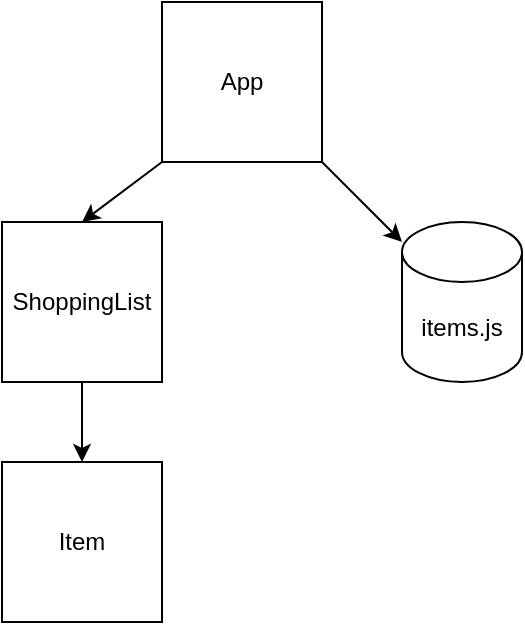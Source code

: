 <mxfile>
    <diagram id="SBIr9LpvkWLb6-CbX3lM" name="Page-1">
        <mxGraphModel dx="461" dy="347" grid="1" gridSize="10" guides="1" tooltips="1" connect="1" arrows="1" fold="1" page="1" pageScale="1" pageWidth="850" pageHeight="1100" math="0" shadow="0">
            <root>
                <mxCell id="0"/>
                <mxCell id="1" parent="0"/>
                <mxCell id="8" style="edgeStyle=none;html=1;exitX=0;exitY=1;exitDx=0;exitDy=0;entryX=0.5;entryY=0;entryDx=0;entryDy=0;" edge="1" parent="1" source="2" target="3">
                    <mxGeometry relative="1" as="geometry"/>
                </mxCell>
                <mxCell id="9" style="edgeStyle=none;html=1;exitX=1;exitY=1;exitDx=0;exitDy=0;" edge="1" parent="1" source="2" target="5">
                    <mxGeometry relative="1" as="geometry"/>
                </mxCell>
                <mxCell id="2" value="App" style="whiteSpace=wrap;html=1;aspect=fixed;" vertex="1" parent="1">
                    <mxGeometry x="190" y="10" width="80" height="80" as="geometry"/>
                </mxCell>
                <mxCell id="10" style="edgeStyle=none;html=1;exitX=0.5;exitY=1;exitDx=0;exitDy=0;entryX=0.5;entryY=0;entryDx=0;entryDy=0;" edge="1" parent="1" source="3" target="4">
                    <mxGeometry relative="1" as="geometry"/>
                </mxCell>
                <mxCell id="3" value="ShoppingList" style="whiteSpace=wrap;html=1;aspect=fixed;" vertex="1" parent="1">
                    <mxGeometry x="110" y="120" width="80" height="80" as="geometry"/>
                </mxCell>
                <mxCell id="4" value="Item" style="whiteSpace=wrap;html=1;aspect=fixed;" vertex="1" parent="1">
                    <mxGeometry x="110" y="240" width="80" height="80" as="geometry"/>
                </mxCell>
                <mxCell id="5" value="items.js" style="shape=cylinder3;whiteSpace=wrap;html=1;boundedLbl=1;backgroundOutline=1;size=15;" vertex="1" parent="1">
                    <mxGeometry x="310" y="120" width="60" height="80" as="geometry"/>
                </mxCell>
            </root>
        </mxGraphModel>
    </diagram>
</mxfile>